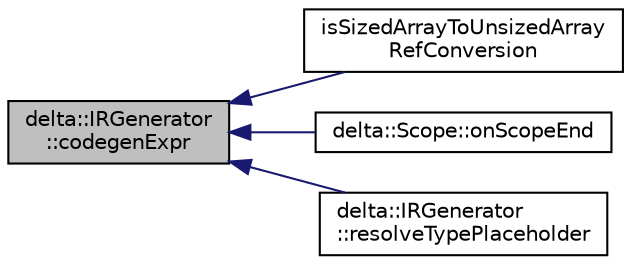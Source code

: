 digraph "delta::IRGenerator::codegenExpr"
{
  edge [fontname="Helvetica",fontsize="10",labelfontname="Helvetica",labelfontsize="10"];
  node [fontname="Helvetica",fontsize="10",shape=record];
  rankdir="LR";
  Node1 [label="delta::IRGenerator\l::codegenExpr",height=0.2,width=0.4,color="black", fillcolor="grey75", style="filled", fontcolor="black"];
  Node1 -> Node2 [dir="back",color="midnightblue",fontsize="10",style="solid",fontname="Helvetica"];
  Node2 [label="isSizedArrayToUnsizedArray\lRefConversion",height=0.2,width=0.4,color="black", fillcolor="white", style="filled",URL="$irgen-expr_8cpp.html#a2a9c0af458308795c28f54640446b93d"];
  Node1 -> Node3 [dir="back",color="midnightblue",fontsize="10",style="solid",fontname="Helvetica"];
  Node3 [label="delta::Scope::onScopeEnd",height=0.2,width=0.4,color="black", fillcolor="white", style="filled",URL="$structdelta_1_1_scope.html#a6aafaa01e4e1c928acb98704398799bf"];
  Node1 -> Node4 [dir="back",color="midnightblue",fontsize="10",style="solid",fontname="Helvetica"];
  Node4 [label="delta::IRGenerator\l::resolveTypePlaceholder",height=0.2,width=0.4,color="black", fillcolor="white", style="filled",URL="$classdelta_1_1_i_r_generator.html#a3dcb9317d090022c47d62a2df03c46f7"];
}
